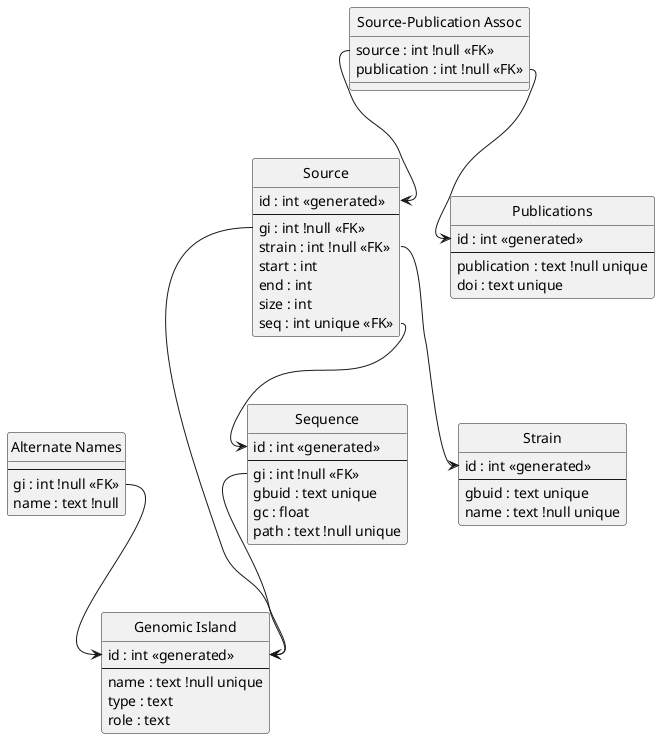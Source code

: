 @startuml
hide circle

entity "Genomic Island" as gi {
    id : int <<generated>>
    --
    name : text !null unique
    type : text
    role : text
}

entity "Alternate Names"  as an {
		--
		gi : int !null <<FK>>
		name : text !null
}

entity "Sequence" as seq {
    id : int <<generated>>
    --
    gi : int !null <<FK>>
    gbuid : text unique
    gc : float
    path : text !null unique
}

entity "Source" as src {
    id : int <<generated>>
    --
    gi : int !null <<FK>>
    strain : int !null <<FK>>
    start : int
    end : int
    size : int
    seq : int unique <<FK>>
}

entity "Strain" as strain {
    id : int <<generated>>
    --
    gbuid : text unique
    name : text !null unique
}

entity "Publications" as pub {
    id : int <<generated>>
    --
		publication : text !null unique
		doi : text unique
}

entity "Source-Publication Assoc" as srcpub {
		source : int !null <<FK>>
		publication : int !null <<FK>>
}

seq::gi --> gi::id
an::gi --> gi::id
src::seq --> seq::id
src::gi --> gi::id
src::strain --> strain::id
srcpub::source --> src::id
srcpub::publication --> pub::id
@enduml